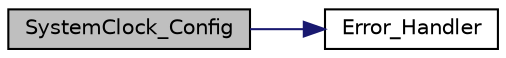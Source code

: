 digraph "SystemClock_Config"
{
 // LATEX_PDF_SIZE
  edge [fontname="Helvetica",fontsize="10",labelfontname="Helvetica",labelfontsize="10"];
  node [fontname="Helvetica",fontsize="10",shape=record];
  rankdir="LR";
  Node1 [label="SystemClock_Config",height=0.2,width=0.4,color="black", fillcolor="grey75", style="filled", fontcolor="black",tooltip="System Clock Configuration."];
  Node1 -> Node2 [color="midnightblue",fontsize="10",style="solid"];
  Node2 [label="Error_Handler",height=0.2,width=0.4,color="black", fillcolor="white", style="filled",URL="$main_8c.html#a1730ffe1e560465665eb47d9264826f9",tooltip="This function is executed in case of error occurrence."];
}
